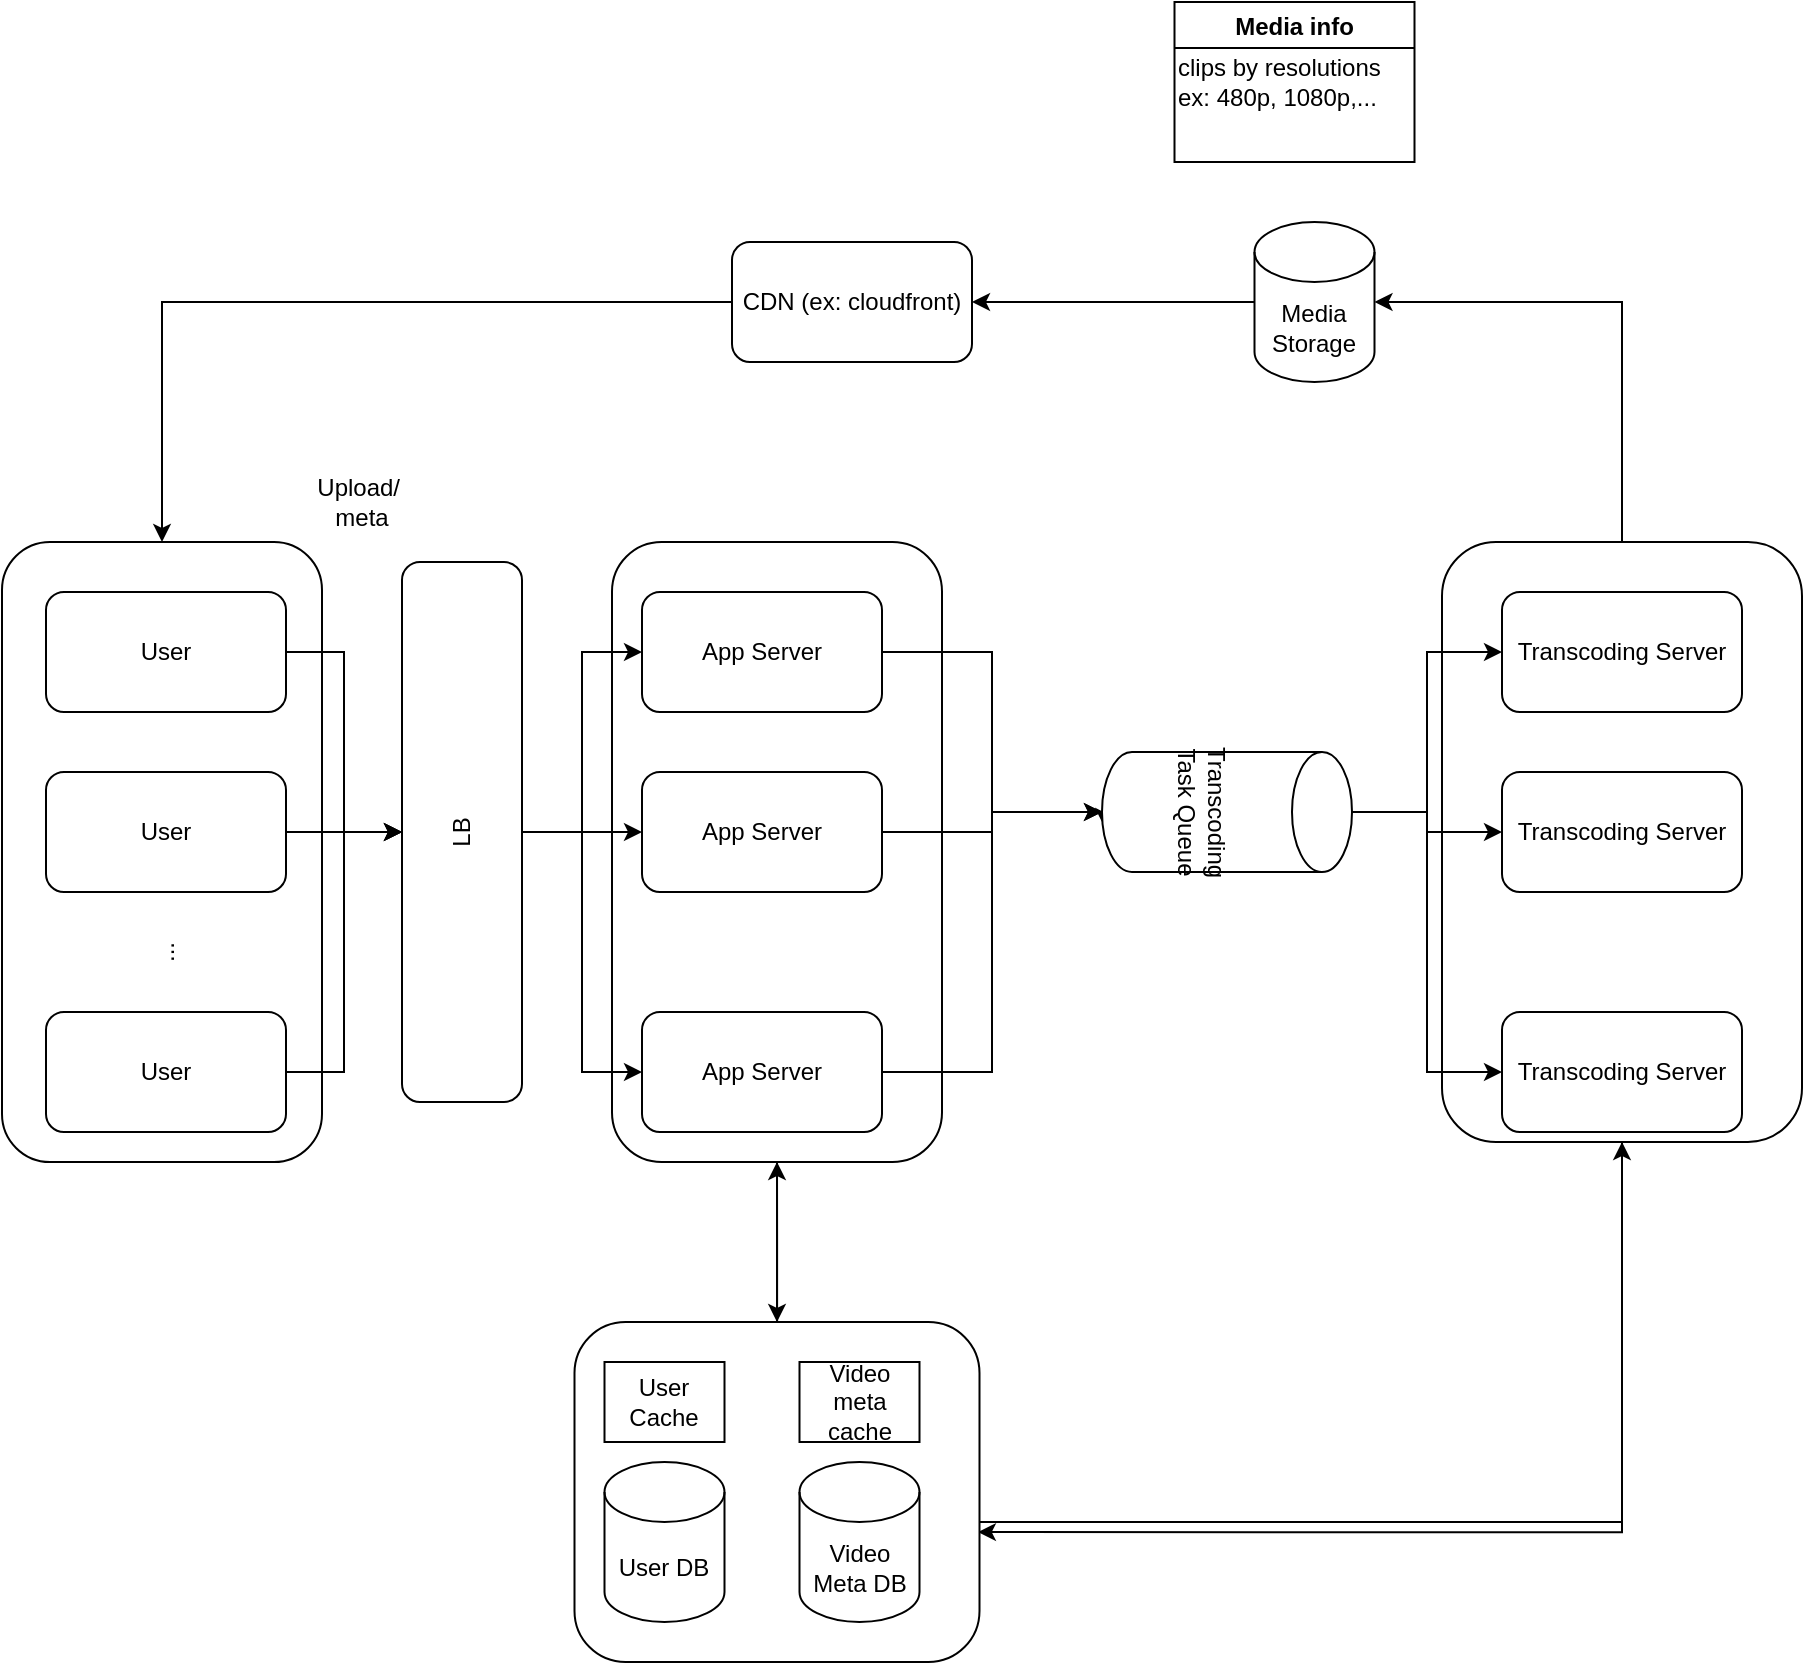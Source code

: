 <mxfile version="14.8.5" type="github">
  <diagram id="FJT3EdVLjgwq2iVrfuaf" name="Page-1">
    <mxGraphModel dx="868" dy="1550" grid="1" gridSize="10" guides="1" tooltips="1" connect="1" arrows="1" fold="1" page="1" pageScale="1" pageWidth="850" pageHeight="1100" math="0" shadow="0">
      <root>
        <mxCell id="0" />
        <mxCell id="1" parent="0" />
        <mxCell id="MxKaTCPz04sXQIFcnDnJ-49" value="" style="rounded=1;whiteSpace=wrap;html=1;" vertex="1" parent="1">
          <mxGeometry x="60" y="110" width="160" height="310" as="geometry" />
        </mxCell>
        <mxCell id="MxKaTCPz04sXQIFcnDnJ-42" style="edgeStyle=orthogonalEdgeStyle;rounded=0;orthogonalLoop=1;jettySize=auto;html=1;entryX=0.996;entryY=0.618;entryDx=0;entryDy=0;entryPerimeter=0;" edge="1" parent="1" source="MxKaTCPz04sXQIFcnDnJ-37" target="MxKaTCPz04sXQIFcnDnJ-24">
          <mxGeometry relative="1" as="geometry">
            <Array as="points">
              <mxPoint x="870" y="605" />
            </Array>
          </mxGeometry>
        </mxCell>
        <mxCell id="MxKaTCPz04sXQIFcnDnJ-45" style="edgeStyle=orthogonalEdgeStyle;rounded=0;orthogonalLoop=1;jettySize=auto;html=1;entryX=1;entryY=0.5;entryDx=0;entryDy=0;entryPerimeter=0;" edge="1" parent="1" source="MxKaTCPz04sXQIFcnDnJ-37" target="MxKaTCPz04sXQIFcnDnJ-44">
          <mxGeometry relative="1" as="geometry">
            <Array as="points">
              <mxPoint x="870" y="-10" />
            </Array>
          </mxGeometry>
        </mxCell>
        <mxCell id="MxKaTCPz04sXQIFcnDnJ-37" value="" style="rounded=1;whiteSpace=wrap;html=1;" vertex="1" parent="1">
          <mxGeometry x="780" y="110" width="180" height="300" as="geometry" />
        </mxCell>
        <mxCell id="MxKaTCPz04sXQIFcnDnJ-27" style="edgeStyle=orthogonalEdgeStyle;rounded=0;orthogonalLoop=1;jettySize=auto;html=1;entryX=0.5;entryY=0;entryDx=0;entryDy=0;" edge="1" parent="1" source="MxKaTCPz04sXQIFcnDnJ-26" target="MxKaTCPz04sXQIFcnDnJ-24">
          <mxGeometry relative="1" as="geometry" />
        </mxCell>
        <mxCell id="MxKaTCPz04sXQIFcnDnJ-26" value="" style="rounded=1;whiteSpace=wrap;html=1;" vertex="1" parent="1">
          <mxGeometry x="365" y="110" width="165" height="310" as="geometry" />
        </mxCell>
        <mxCell id="MxKaTCPz04sXQIFcnDnJ-28" style="edgeStyle=orthogonalEdgeStyle;rounded=0;orthogonalLoop=1;jettySize=auto;html=1;entryX=0.5;entryY=1;entryDx=0;entryDy=0;" edge="1" parent="1" source="MxKaTCPz04sXQIFcnDnJ-24" target="MxKaTCPz04sXQIFcnDnJ-26">
          <mxGeometry relative="1" as="geometry" />
        </mxCell>
        <mxCell id="MxKaTCPz04sXQIFcnDnJ-43" style="edgeStyle=orthogonalEdgeStyle;rounded=0;orthogonalLoop=1;jettySize=auto;html=1;entryX=0.5;entryY=1;entryDx=0;entryDy=0;" edge="1" parent="1" source="MxKaTCPz04sXQIFcnDnJ-24" target="MxKaTCPz04sXQIFcnDnJ-37">
          <mxGeometry relative="1" as="geometry">
            <Array as="points">
              <mxPoint x="870" y="600" />
            </Array>
          </mxGeometry>
        </mxCell>
        <mxCell id="MxKaTCPz04sXQIFcnDnJ-24" value="" style="rounded=1;whiteSpace=wrap;html=1;" vertex="1" parent="1">
          <mxGeometry x="346.25" y="500" width="202.5" height="170" as="geometry" />
        </mxCell>
        <mxCell id="MxKaTCPz04sXQIFcnDnJ-2" value="" style="edgeStyle=orthogonalEdgeStyle;rounded=0;orthogonalLoop=1;jettySize=auto;html=1;" edge="1" parent="1" source="MxKaTCPz04sXQIFcnDnJ-3" target="MxKaTCPz04sXQIFcnDnJ-9">
          <mxGeometry relative="1" as="geometry" />
        </mxCell>
        <mxCell id="MxKaTCPz04sXQIFcnDnJ-3" value="User" style="rounded=1;whiteSpace=wrap;html=1;" vertex="1" parent="1">
          <mxGeometry x="82" y="135" width="120" height="60" as="geometry" />
        </mxCell>
        <mxCell id="MxKaTCPz04sXQIFcnDnJ-4" style="edgeStyle=orthogonalEdgeStyle;rounded=0;orthogonalLoop=1;jettySize=auto;html=1;entryX=0.5;entryY=0;entryDx=0;entryDy=0;" edge="1" parent="1" source="MxKaTCPz04sXQIFcnDnJ-5" target="MxKaTCPz04sXQIFcnDnJ-9">
          <mxGeometry relative="1" as="geometry" />
        </mxCell>
        <mxCell id="MxKaTCPz04sXQIFcnDnJ-5" value="User" style="rounded=1;whiteSpace=wrap;html=1;" vertex="1" parent="1">
          <mxGeometry x="82" y="225" width="120" height="60" as="geometry" />
        </mxCell>
        <mxCell id="MxKaTCPz04sXQIFcnDnJ-6" style="edgeStyle=orthogonalEdgeStyle;rounded=0;orthogonalLoop=1;jettySize=auto;html=1;entryX=0.5;entryY=0;entryDx=0;entryDy=0;" edge="1" parent="1" source="MxKaTCPz04sXQIFcnDnJ-7" target="MxKaTCPz04sXQIFcnDnJ-9">
          <mxGeometry relative="1" as="geometry" />
        </mxCell>
        <mxCell id="MxKaTCPz04sXQIFcnDnJ-7" value="User" style="rounded=1;whiteSpace=wrap;html=1;" vertex="1" parent="1">
          <mxGeometry x="82" y="345" width="120" height="60" as="geometry" />
        </mxCell>
        <mxCell id="MxKaTCPz04sXQIFcnDnJ-8" value="..." style="text;html=1;strokeColor=none;fillColor=none;align=center;verticalAlign=middle;whiteSpace=wrap;rounded=0;rotation=-90;" vertex="1" parent="1">
          <mxGeometry x="122" y="305" width="40" height="20" as="geometry" />
        </mxCell>
        <mxCell id="MxKaTCPz04sXQIFcnDnJ-14" style="edgeStyle=orthogonalEdgeStyle;rounded=0;orthogonalLoop=1;jettySize=auto;html=1;" edge="1" parent="1" source="MxKaTCPz04sXQIFcnDnJ-9" target="MxKaTCPz04sXQIFcnDnJ-11">
          <mxGeometry relative="1" as="geometry" />
        </mxCell>
        <mxCell id="MxKaTCPz04sXQIFcnDnJ-15" style="edgeStyle=orthogonalEdgeStyle;rounded=0;orthogonalLoop=1;jettySize=auto;html=1;" edge="1" parent="1" source="MxKaTCPz04sXQIFcnDnJ-9" target="MxKaTCPz04sXQIFcnDnJ-12">
          <mxGeometry relative="1" as="geometry" />
        </mxCell>
        <mxCell id="MxKaTCPz04sXQIFcnDnJ-16" style="edgeStyle=orthogonalEdgeStyle;rounded=0;orthogonalLoop=1;jettySize=auto;html=1;" edge="1" parent="1" source="MxKaTCPz04sXQIFcnDnJ-9" target="MxKaTCPz04sXQIFcnDnJ-13">
          <mxGeometry relative="1" as="geometry" />
        </mxCell>
        <mxCell id="MxKaTCPz04sXQIFcnDnJ-9" value="LB" style="rounded=1;whiteSpace=wrap;html=1;rotation=-90;" vertex="1" parent="1">
          <mxGeometry x="155" y="225" width="270" height="60" as="geometry" />
        </mxCell>
        <mxCell id="MxKaTCPz04sXQIFcnDnJ-10" value="Upload/&amp;nbsp;&lt;br&gt;meta" style="text;html=1;strokeColor=none;fillColor=none;align=center;verticalAlign=middle;whiteSpace=wrap;rounded=0;" vertex="1" parent="1">
          <mxGeometry x="220" y="80" width="40" height="20" as="geometry" />
        </mxCell>
        <mxCell id="MxKaTCPz04sXQIFcnDnJ-19" style="edgeStyle=orthogonalEdgeStyle;rounded=0;orthogonalLoop=1;jettySize=auto;html=1;entryX=0.5;entryY=1;entryDx=0;entryDy=0;entryPerimeter=0;" edge="1" parent="1" source="MxKaTCPz04sXQIFcnDnJ-11" target="MxKaTCPz04sXQIFcnDnJ-18">
          <mxGeometry relative="1" as="geometry" />
        </mxCell>
        <mxCell id="MxKaTCPz04sXQIFcnDnJ-11" value="App Server" style="rounded=1;whiteSpace=wrap;html=1;" vertex="1" parent="1">
          <mxGeometry x="380" y="135" width="120" height="60" as="geometry" />
        </mxCell>
        <mxCell id="MxKaTCPz04sXQIFcnDnJ-20" style="edgeStyle=orthogonalEdgeStyle;rounded=0;orthogonalLoop=1;jettySize=auto;html=1;entryX=0.5;entryY=1;entryDx=0;entryDy=0;entryPerimeter=0;" edge="1" parent="1" source="MxKaTCPz04sXQIFcnDnJ-12" target="MxKaTCPz04sXQIFcnDnJ-18">
          <mxGeometry relative="1" as="geometry" />
        </mxCell>
        <mxCell id="MxKaTCPz04sXQIFcnDnJ-12" value="App Server" style="rounded=1;whiteSpace=wrap;html=1;" vertex="1" parent="1">
          <mxGeometry x="380" y="225" width="120" height="60" as="geometry" />
        </mxCell>
        <mxCell id="MxKaTCPz04sXQIFcnDnJ-21" style="edgeStyle=orthogonalEdgeStyle;rounded=0;orthogonalLoop=1;jettySize=auto;html=1;entryX=0.617;entryY=0.992;entryDx=0;entryDy=0;entryPerimeter=0;" edge="1" parent="1" source="MxKaTCPz04sXQIFcnDnJ-13" target="MxKaTCPz04sXQIFcnDnJ-18">
          <mxGeometry relative="1" as="geometry">
            <Array as="points">
              <mxPoint x="555" y="375" />
              <mxPoint x="555" y="245" />
              <mxPoint x="611" y="245" />
            </Array>
          </mxGeometry>
        </mxCell>
        <mxCell id="MxKaTCPz04sXQIFcnDnJ-13" value="App Server" style="rounded=1;whiteSpace=wrap;html=1;" vertex="1" parent="1">
          <mxGeometry x="380" y="345" width="120" height="60" as="geometry" />
        </mxCell>
        <mxCell id="MxKaTCPz04sXQIFcnDnJ-34" style="edgeStyle=orthogonalEdgeStyle;rounded=0;orthogonalLoop=1;jettySize=auto;html=1;entryX=0;entryY=0.5;entryDx=0;entryDy=0;" edge="1" parent="1" source="MxKaTCPz04sXQIFcnDnJ-18" target="MxKaTCPz04sXQIFcnDnJ-31">
          <mxGeometry relative="1" as="geometry" />
        </mxCell>
        <mxCell id="MxKaTCPz04sXQIFcnDnJ-35" style="edgeStyle=orthogonalEdgeStyle;rounded=0;orthogonalLoop=1;jettySize=auto;html=1;" edge="1" parent="1" source="MxKaTCPz04sXQIFcnDnJ-18" target="MxKaTCPz04sXQIFcnDnJ-32">
          <mxGeometry relative="1" as="geometry" />
        </mxCell>
        <mxCell id="MxKaTCPz04sXQIFcnDnJ-36" style="edgeStyle=orthogonalEdgeStyle;rounded=0;orthogonalLoop=1;jettySize=auto;html=1;entryX=0;entryY=0.5;entryDx=0;entryDy=0;" edge="1" parent="1" source="MxKaTCPz04sXQIFcnDnJ-18" target="MxKaTCPz04sXQIFcnDnJ-33">
          <mxGeometry relative="1" as="geometry" />
        </mxCell>
        <mxCell id="MxKaTCPz04sXQIFcnDnJ-18" value="Transcoding Task Queue" style="shape=cylinder3;whiteSpace=wrap;html=1;boundedLbl=1;backgroundOutline=1;size=15;rotation=90;" vertex="1" parent="1">
          <mxGeometry x="642.5" y="182.5" width="60" height="125" as="geometry" />
        </mxCell>
        <mxCell id="MxKaTCPz04sXQIFcnDnJ-22" value="User DB" style="shape=cylinder3;whiteSpace=wrap;html=1;boundedLbl=1;backgroundOutline=1;size=15;" vertex="1" parent="1">
          <mxGeometry x="361.25" y="570" width="60" height="80" as="geometry" />
        </mxCell>
        <mxCell id="MxKaTCPz04sXQIFcnDnJ-23" value="User Cache" style="rounded=0;whiteSpace=wrap;html=1;" vertex="1" parent="1">
          <mxGeometry x="361.25" y="520" width="60" height="40" as="geometry" />
        </mxCell>
        <mxCell id="MxKaTCPz04sXQIFcnDnJ-29" value="Video meta cache" style="rounded=0;whiteSpace=wrap;html=1;" vertex="1" parent="1">
          <mxGeometry x="458.75" y="520" width="60" height="40" as="geometry" />
        </mxCell>
        <mxCell id="MxKaTCPz04sXQIFcnDnJ-30" value="Video Meta DB" style="shape=cylinder3;whiteSpace=wrap;html=1;boundedLbl=1;backgroundOutline=1;size=15;" vertex="1" parent="1">
          <mxGeometry x="458.75" y="570" width="60" height="80" as="geometry" />
        </mxCell>
        <mxCell id="MxKaTCPz04sXQIFcnDnJ-31" value="Transcoding Server" style="rounded=1;whiteSpace=wrap;html=1;" vertex="1" parent="1">
          <mxGeometry x="810" y="135" width="120" height="60" as="geometry" />
        </mxCell>
        <mxCell id="MxKaTCPz04sXQIFcnDnJ-32" value="Transcoding Server" style="rounded=1;whiteSpace=wrap;html=1;" vertex="1" parent="1">
          <mxGeometry x="810" y="225" width="120" height="60" as="geometry" />
        </mxCell>
        <mxCell id="MxKaTCPz04sXQIFcnDnJ-33" value="Transcoding Server" style="rounded=1;whiteSpace=wrap;html=1;" vertex="1" parent="1">
          <mxGeometry x="810" y="345" width="120" height="60" as="geometry" />
        </mxCell>
        <mxCell id="MxKaTCPz04sXQIFcnDnJ-50" style="edgeStyle=orthogonalEdgeStyle;rounded=0;orthogonalLoop=1;jettySize=auto;html=1;entryX=0.5;entryY=0;entryDx=0;entryDy=0;" edge="1" parent="1" source="MxKaTCPz04sXQIFcnDnJ-40" target="MxKaTCPz04sXQIFcnDnJ-49">
          <mxGeometry relative="1" as="geometry" />
        </mxCell>
        <mxCell id="MxKaTCPz04sXQIFcnDnJ-40" value="CDN (ex: cloudfront)" style="whiteSpace=wrap;html=1;rounded=1;" vertex="1" parent="1">
          <mxGeometry x="425" y="-40" width="120" height="60" as="geometry" />
        </mxCell>
        <mxCell id="MxKaTCPz04sXQIFcnDnJ-46" style="edgeStyle=orthogonalEdgeStyle;rounded=0;orthogonalLoop=1;jettySize=auto;html=1;entryX=1;entryY=0.5;entryDx=0;entryDy=0;" edge="1" parent="1" source="MxKaTCPz04sXQIFcnDnJ-44" target="MxKaTCPz04sXQIFcnDnJ-40">
          <mxGeometry relative="1" as="geometry" />
        </mxCell>
        <mxCell id="MxKaTCPz04sXQIFcnDnJ-44" value="Media Storage" style="shape=cylinder3;whiteSpace=wrap;html=1;boundedLbl=1;backgroundOutline=1;size=15;" vertex="1" parent="1">
          <mxGeometry x="686.25" y="-50" width="60" height="80" as="geometry" />
        </mxCell>
        <mxCell id="MxKaTCPz04sXQIFcnDnJ-47" value="Media info" style="swimlane;" vertex="1" parent="1">
          <mxGeometry x="646.25" y="-160" width="120" height="80" as="geometry" />
        </mxCell>
        <mxCell id="MxKaTCPz04sXQIFcnDnJ-48" value="clips by resolutions&lt;br&gt;ex: 480p, 1080p,..." style="text;html=1;align=left;verticalAlign=middle;resizable=0;points=[];autosize=1;strokeColor=none;" vertex="1" parent="MxKaTCPz04sXQIFcnDnJ-47">
          <mxGeometry y="25" width="120" height="30" as="geometry" />
        </mxCell>
      </root>
    </mxGraphModel>
  </diagram>
</mxfile>
